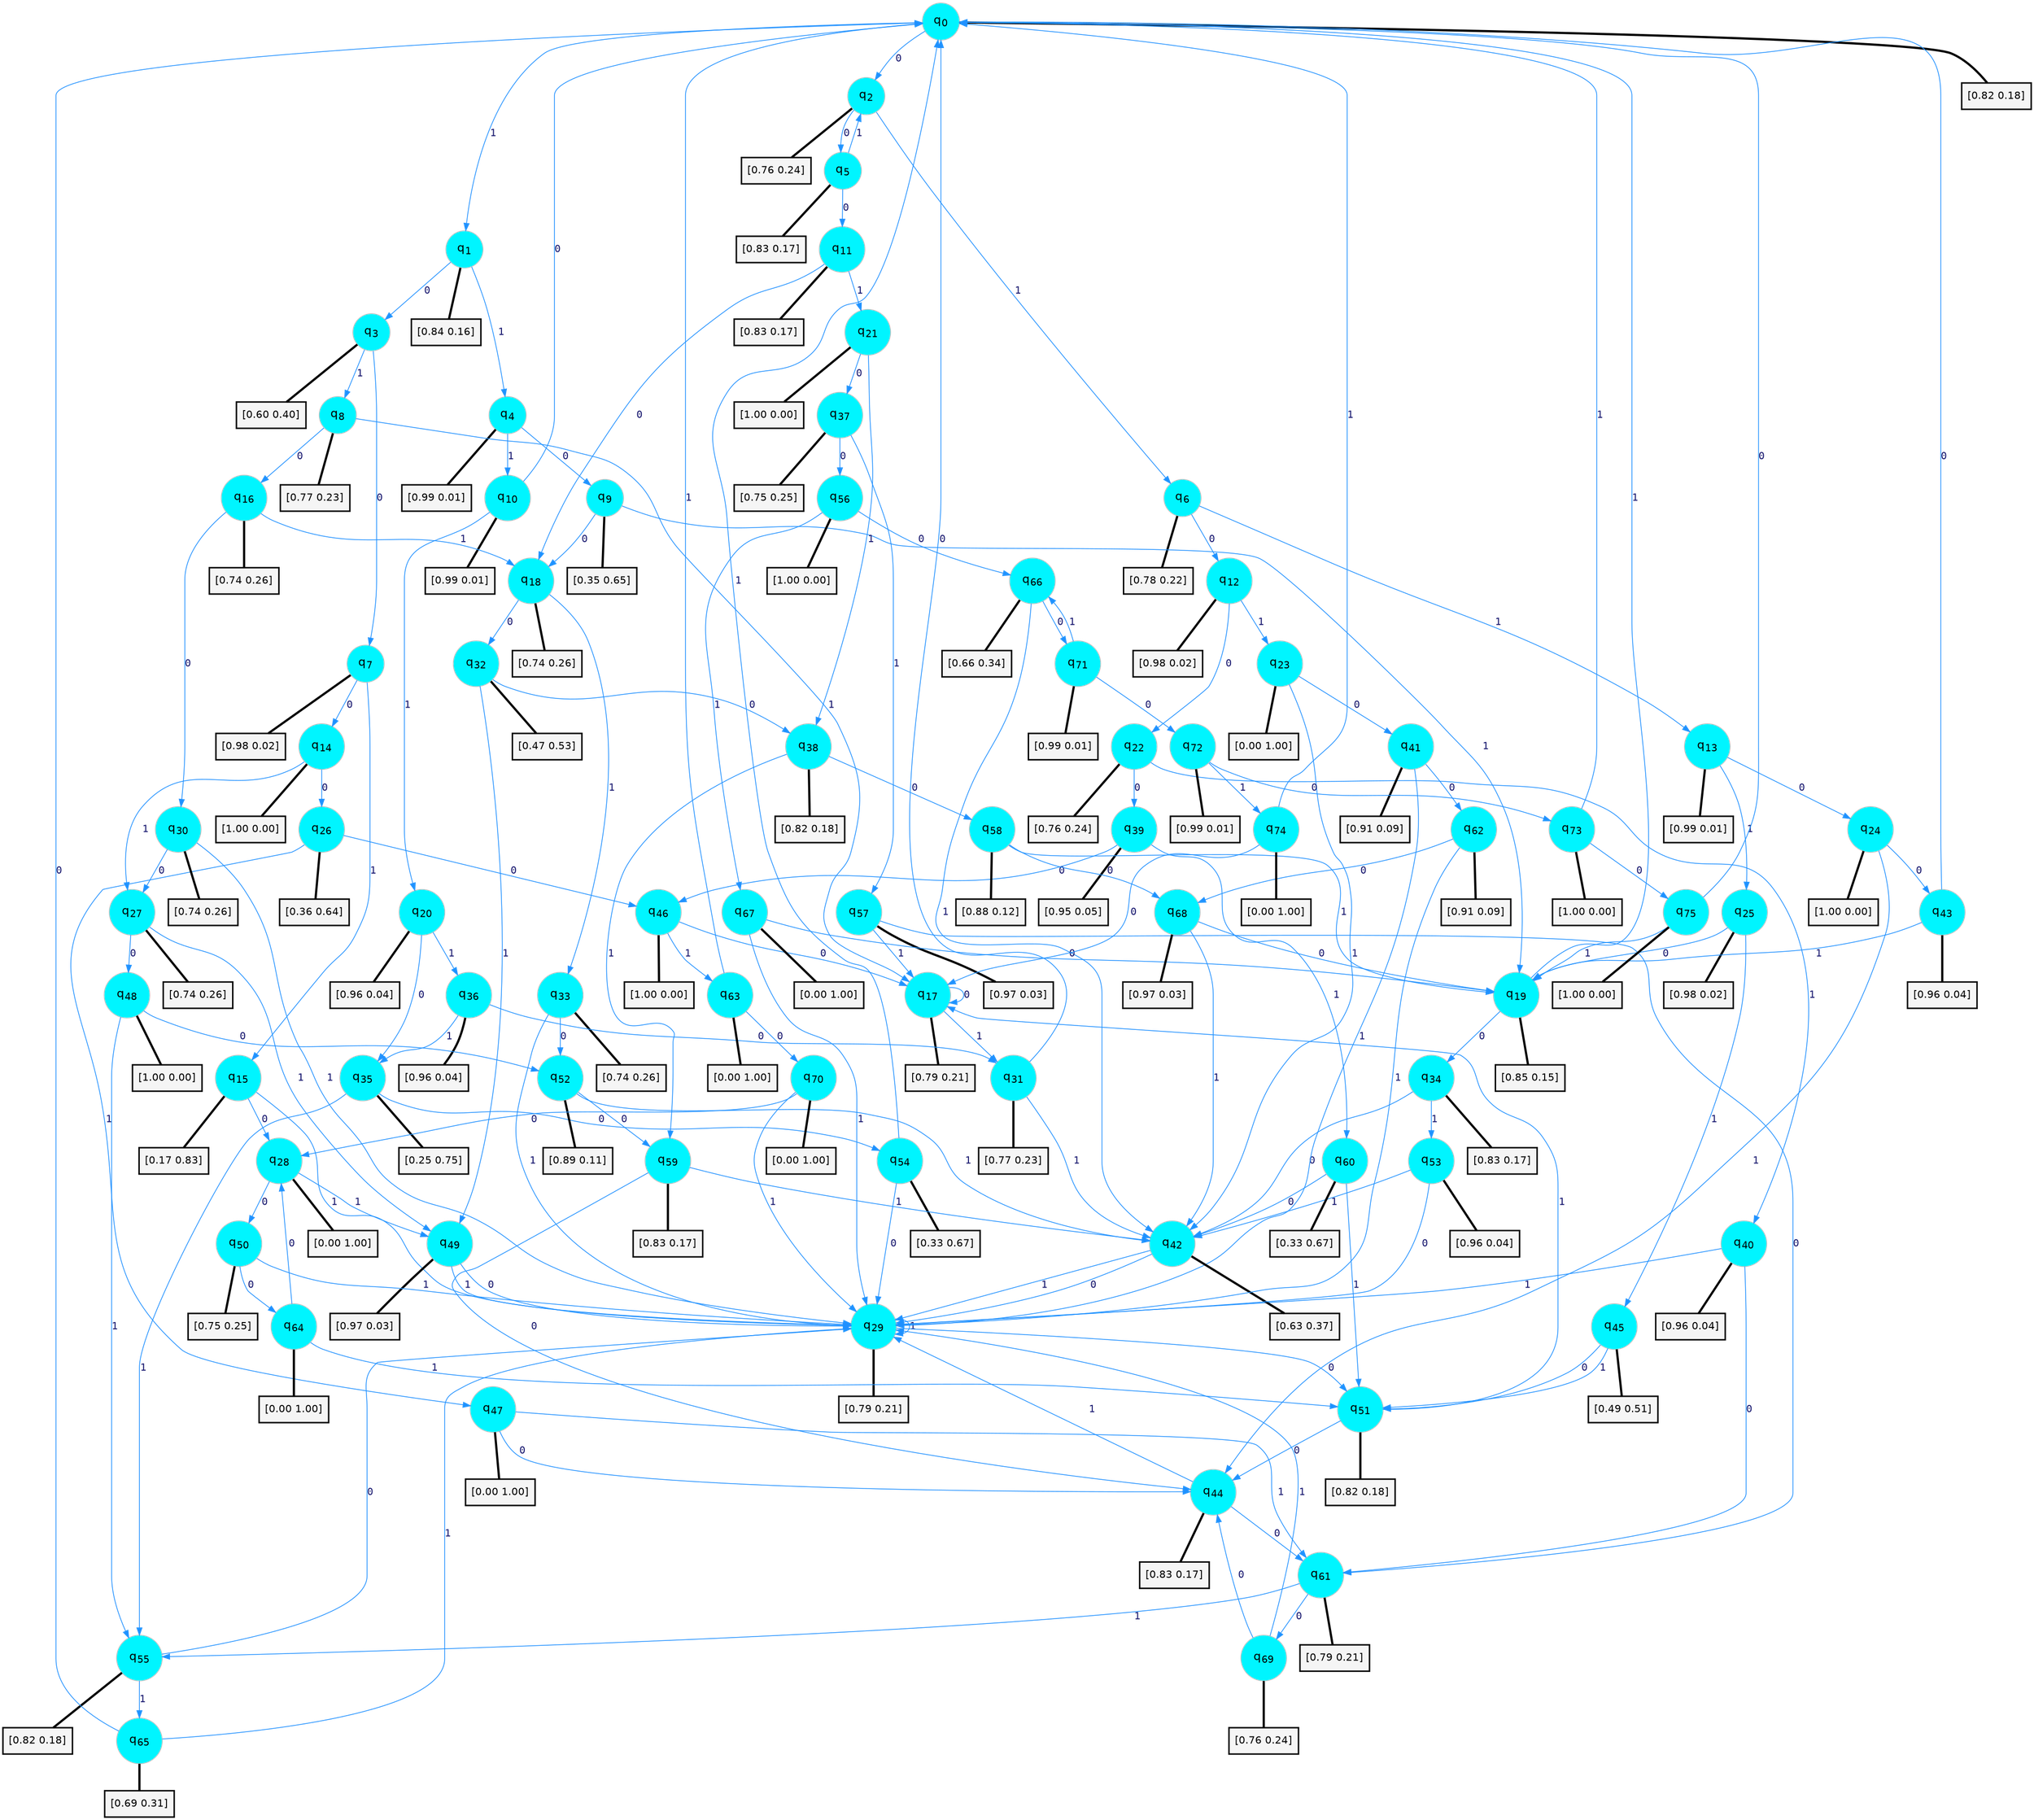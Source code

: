digraph G {
graph [
bgcolor=transparent, dpi=300, rankdir=TD, size="40,25"];
node [
color=gray, fillcolor=turquoise1, fontcolor=black, fontname=Helvetica, fontsize=16, fontweight=bold, shape=circle, style=filled];
edge [
arrowsize=1, color=dodgerblue1, fontcolor=midnightblue, fontname=courier, fontweight=bold, penwidth=1, style=solid, weight=20];
0[label=<q<SUB>0</SUB>>];
1[label=<q<SUB>1</SUB>>];
2[label=<q<SUB>2</SUB>>];
3[label=<q<SUB>3</SUB>>];
4[label=<q<SUB>4</SUB>>];
5[label=<q<SUB>5</SUB>>];
6[label=<q<SUB>6</SUB>>];
7[label=<q<SUB>7</SUB>>];
8[label=<q<SUB>8</SUB>>];
9[label=<q<SUB>9</SUB>>];
10[label=<q<SUB>10</SUB>>];
11[label=<q<SUB>11</SUB>>];
12[label=<q<SUB>12</SUB>>];
13[label=<q<SUB>13</SUB>>];
14[label=<q<SUB>14</SUB>>];
15[label=<q<SUB>15</SUB>>];
16[label=<q<SUB>16</SUB>>];
17[label=<q<SUB>17</SUB>>];
18[label=<q<SUB>18</SUB>>];
19[label=<q<SUB>19</SUB>>];
20[label=<q<SUB>20</SUB>>];
21[label=<q<SUB>21</SUB>>];
22[label=<q<SUB>22</SUB>>];
23[label=<q<SUB>23</SUB>>];
24[label=<q<SUB>24</SUB>>];
25[label=<q<SUB>25</SUB>>];
26[label=<q<SUB>26</SUB>>];
27[label=<q<SUB>27</SUB>>];
28[label=<q<SUB>28</SUB>>];
29[label=<q<SUB>29</SUB>>];
30[label=<q<SUB>30</SUB>>];
31[label=<q<SUB>31</SUB>>];
32[label=<q<SUB>32</SUB>>];
33[label=<q<SUB>33</SUB>>];
34[label=<q<SUB>34</SUB>>];
35[label=<q<SUB>35</SUB>>];
36[label=<q<SUB>36</SUB>>];
37[label=<q<SUB>37</SUB>>];
38[label=<q<SUB>38</SUB>>];
39[label=<q<SUB>39</SUB>>];
40[label=<q<SUB>40</SUB>>];
41[label=<q<SUB>41</SUB>>];
42[label=<q<SUB>42</SUB>>];
43[label=<q<SUB>43</SUB>>];
44[label=<q<SUB>44</SUB>>];
45[label=<q<SUB>45</SUB>>];
46[label=<q<SUB>46</SUB>>];
47[label=<q<SUB>47</SUB>>];
48[label=<q<SUB>48</SUB>>];
49[label=<q<SUB>49</SUB>>];
50[label=<q<SUB>50</SUB>>];
51[label=<q<SUB>51</SUB>>];
52[label=<q<SUB>52</SUB>>];
53[label=<q<SUB>53</SUB>>];
54[label=<q<SUB>54</SUB>>];
55[label=<q<SUB>55</SUB>>];
56[label=<q<SUB>56</SUB>>];
57[label=<q<SUB>57</SUB>>];
58[label=<q<SUB>58</SUB>>];
59[label=<q<SUB>59</SUB>>];
60[label=<q<SUB>60</SUB>>];
61[label=<q<SUB>61</SUB>>];
62[label=<q<SUB>62</SUB>>];
63[label=<q<SUB>63</SUB>>];
64[label=<q<SUB>64</SUB>>];
65[label=<q<SUB>65</SUB>>];
66[label=<q<SUB>66</SUB>>];
67[label=<q<SUB>67</SUB>>];
68[label=<q<SUB>68</SUB>>];
69[label=<q<SUB>69</SUB>>];
70[label=<q<SUB>70</SUB>>];
71[label=<q<SUB>71</SUB>>];
72[label=<q<SUB>72</SUB>>];
73[label=<q<SUB>73</SUB>>];
74[label=<q<SUB>74</SUB>>];
75[label=<q<SUB>75</SUB>>];
76[label="[0.82 0.18]", shape=box,fontcolor=black, fontname=Helvetica, fontsize=14, penwidth=2, fillcolor=whitesmoke,color=black];
77[label="[0.84 0.16]", shape=box,fontcolor=black, fontname=Helvetica, fontsize=14, penwidth=2, fillcolor=whitesmoke,color=black];
78[label="[0.76 0.24]", shape=box,fontcolor=black, fontname=Helvetica, fontsize=14, penwidth=2, fillcolor=whitesmoke,color=black];
79[label="[0.60 0.40]", shape=box,fontcolor=black, fontname=Helvetica, fontsize=14, penwidth=2, fillcolor=whitesmoke,color=black];
80[label="[0.99 0.01]", shape=box,fontcolor=black, fontname=Helvetica, fontsize=14, penwidth=2, fillcolor=whitesmoke,color=black];
81[label="[0.83 0.17]", shape=box,fontcolor=black, fontname=Helvetica, fontsize=14, penwidth=2, fillcolor=whitesmoke,color=black];
82[label="[0.78 0.22]", shape=box,fontcolor=black, fontname=Helvetica, fontsize=14, penwidth=2, fillcolor=whitesmoke,color=black];
83[label="[0.98 0.02]", shape=box,fontcolor=black, fontname=Helvetica, fontsize=14, penwidth=2, fillcolor=whitesmoke,color=black];
84[label="[0.77 0.23]", shape=box,fontcolor=black, fontname=Helvetica, fontsize=14, penwidth=2, fillcolor=whitesmoke,color=black];
85[label="[0.35 0.65]", shape=box,fontcolor=black, fontname=Helvetica, fontsize=14, penwidth=2, fillcolor=whitesmoke,color=black];
86[label="[0.99 0.01]", shape=box,fontcolor=black, fontname=Helvetica, fontsize=14, penwidth=2, fillcolor=whitesmoke,color=black];
87[label="[0.83 0.17]", shape=box,fontcolor=black, fontname=Helvetica, fontsize=14, penwidth=2, fillcolor=whitesmoke,color=black];
88[label="[0.98 0.02]", shape=box,fontcolor=black, fontname=Helvetica, fontsize=14, penwidth=2, fillcolor=whitesmoke,color=black];
89[label="[0.99 0.01]", shape=box,fontcolor=black, fontname=Helvetica, fontsize=14, penwidth=2, fillcolor=whitesmoke,color=black];
90[label="[1.00 0.00]", shape=box,fontcolor=black, fontname=Helvetica, fontsize=14, penwidth=2, fillcolor=whitesmoke,color=black];
91[label="[0.17 0.83]", shape=box,fontcolor=black, fontname=Helvetica, fontsize=14, penwidth=2, fillcolor=whitesmoke,color=black];
92[label="[0.74 0.26]", shape=box,fontcolor=black, fontname=Helvetica, fontsize=14, penwidth=2, fillcolor=whitesmoke,color=black];
93[label="[0.79 0.21]", shape=box,fontcolor=black, fontname=Helvetica, fontsize=14, penwidth=2, fillcolor=whitesmoke,color=black];
94[label="[0.74 0.26]", shape=box,fontcolor=black, fontname=Helvetica, fontsize=14, penwidth=2, fillcolor=whitesmoke,color=black];
95[label="[0.85 0.15]", shape=box,fontcolor=black, fontname=Helvetica, fontsize=14, penwidth=2, fillcolor=whitesmoke,color=black];
96[label="[0.96 0.04]", shape=box,fontcolor=black, fontname=Helvetica, fontsize=14, penwidth=2, fillcolor=whitesmoke,color=black];
97[label="[1.00 0.00]", shape=box,fontcolor=black, fontname=Helvetica, fontsize=14, penwidth=2, fillcolor=whitesmoke,color=black];
98[label="[0.76 0.24]", shape=box,fontcolor=black, fontname=Helvetica, fontsize=14, penwidth=2, fillcolor=whitesmoke,color=black];
99[label="[0.00 1.00]", shape=box,fontcolor=black, fontname=Helvetica, fontsize=14, penwidth=2, fillcolor=whitesmoke,color=black];
100[label="[1.00 0.00]", shape=box,fontcolor=black, fontname=Helvetica, fontsize=14, penwidth=2, fillcolor=whitesmoke,color=black];
101[label="[0.98 0.02]", shape=box,fontcolor=black, fontname=Helvetica, fontsize=14, penwidth=2, fillcolor=whitesmoke,color=black];
102[label="[0.36 0.64]", shape=box,fontcolor=black, fontname=Helvetica, fontsize=14, penwidth=2, fillcolor=whitesmoke,color=black];
103[label="[0.74 0.26]", shape=box,fontcolor=black, fontname=Helvetica, fontsize=14, penwidth=2, fillcolor=whitesmoke,color=black];
104[label="[0.00 1.00]", shape=box,fontcolor=black, fontname=Helvetica, fontsize=14, penwidth=2, fillcolor=whitesmoke,color=black];
105[label="[0.79 0.21]", shape=box,fontcolor=black, fontname=Helvetica, fontsize=14, penwidth=2, fillcolor=whitesmoke,color=black];
106[label="[0.74 0.26]", shape=box,fontcolor=black, fontname=Helvetica, fontsize=14, penwidth=2, fillcolor=whitesmoke,color=black];
107[label="[0.77 0.23]", shape=box,fontcolor=black, fontname=Helvetica, fontsize=14, penwidth=2, fillcolor=whitesmoke,color=black];
108[label="[0.47 0.53]", shape=box,fontcolor=black, fontname=Helvetica, fontsize=14, penwidth=2, fillcolor=whitesmoke,color=black];
109[label="[0.74 0.26]", shape=box,fontcolor=black, fontname=Helvetica, fontsize=14, penwidth=2, fillcolor=whitesmoke,color=black];
110[label="[0.83 0.17]", shape=box,fontcolor=black, fontname=Helvetica, fontsize=14, penwidth=2, fillcolor=whitesmoke,color=black];
111[label="[0.25 0.75]", shape=box,fontcolor=black, fontname=Helvetica, fontsize=14, penwidth=2, fillcolor=whitesmoke,color=black];
112[label="[0.96 0.04]", shape=box,fontcolor=black, fontname=Helvetica, fontsize=14, penwidth=2, fillcolor=whitesmoke,color=black];
113[label="[0.75 0.25]", shape=box,fontcolor=black, fontname=Helvetica, fontsize=14, penwidth=2, fillcolor=whitesmoke,color=black];
114[label="[0.82 0.18]", shape=box,fontcolor=black, fontname=Helvetica, fontsize=14, penwidth=2, fillcolor=whitesmoke,color=black];
115[label="[0.95 0.05]", shape=box,fontcolor=black, fontname=Helvetica, fontsize=14, penwidth=2, fillcolor=whitesmoke,color=black];
116[label="[0.96 0.04]", shape=box,fontcolor=black, fontname=Helvetica, fontsize=14, penwidth=2, fillcolor=whitesmoke,color=black];
117[label="[0.91 0.09]", shape=box,fontcolor=black, fontname=Helvetica, fontsize=14, penwidth=2, fillcolor=whitesmoke,color=black];
118[label="[0.63 0.37]", shape=box,fontcolor=black, fontname=Helvetica, fontsize=14, penwidth=2, fillcolor=whitesmoke,color=black];
119[label="[0.96 0.04]", shape=box,fontcolor=black, fontname=Helvetica, fontsize=14, penwidth=2, fillcolor=whitesmoke,color=black];
120[label="[0.83 0.17]", shape=box,fontcolor=black, fontname=Helvetica, fontsize=14, penwidth=2, fillcolor=whitesmoke,color=black];
121[label="[0.49 0.51]", shape=box,fontcolor=black, fontname=Helvetica, fontsize=14, penwidth=2, fillcolor=whitesmoke,color=black];
122[label="[1.00 0.00]", shape=box,fontcolor=black, fontname=Helvetica, fontsize=14, penwidth=2, fillcolor=whitesmoke,color=black];
123[label="[0.00 1.00]", shape=box,fontcolor=black, fontname=Helvetica, fontsize=14, penwidth=2, fillcolor=whitesmoke,color=black];
124[label="[1.00 0.00]", shape=box,fontcolor=black, fontname=Helvetica, fontsize=14, penwidth=2, fillcolor=whitesmoke,color=black];
125[label="[0.97 0.03]", shape=box,fontcolor=black, fontname=Helvetica, fontsize=14, penwidth=2, fillcolor=whitesmoke,color=black];
126[label="[0.75 0.25]", shape=box,fontcolor=black, fontname=Helvetica, fontsize=14, penwidth=2, fillcolor=whitesmoke,color=black];
127[label="[0.82 0.18]", shape=box,fontcolor=black, fontname=Helvetica, fontsize=14, penwidth=2, fillcolor=whitesmoke,color=black];
128[label="[0.89 0.11]", shape=box,fontcolor=black, fontname=Helvetica, fontsize=14, penwidth=2, fillcolor=whitesmoke,color=black];
129[label="[0.96 0.04]", shape=box,fontcolor=black, fontname=Helvetica, fontsize=14, penwidth=2, fillcolor=whitesmoke,color=black];
130[label="[0.33 0.67]", shape=box,fontcolor=black, fontname=Helvetica, fontsize=14, penwidth=2, fillcolor=whitesmoke,color=black];
131[label="[0.82 0.18]", shape=box,fontcolor=black, fontname=Helvetica, fontsize=14, penwidth=2, fillcolor=whitesmoke,color=black];
132[label="[1.00 0.00]", shape=box,fontcolor=black, fontname=Helvetica, fontsize=14, penwidth=2, fillcolor=whitesmoke,color=black];
133[label="[0.97 0.03]", shape=box,fontcolor=black, fontname=Helvetica, fontsize=14, penwidth=2, fillcolor=whitesmoke,color=black];
134[label="[0.88 0.12]", shape=box,fontcolor=black, fontname=Helvetica, fontsize=14, penwidth=2, fillcolor=whitesmoke,color=black];
135[label="[0.83 0.17]", shape=box,fontcolor=black, fontname=Helvetica, fontsize=14, penwidth=2, fillcolor=whitesmoke,color=black];
136[label="[0.33 0.67]", shape=box,fontcolor=black, fontname=Helvetica, fontsize=14, penwidth=2, fillcolor=whitesmoke,color=black];
137[label="[0.79 0.21]", shape=box,fontcolor=black, fontname=Helvetica, fontsize=14, penwidth=2, fillcolor=whitesmoke,color=black];
138[label="[0.91 0.09]", shape=box,fontcolor=black, fontname=Helvetica, fontsize=14, penwidth=2, fillcolor=whitesmoke,color=black];
139[label="[0.00 1.00]", shape=box,fontcolor=black, fontname=Helvetica, fontsize=14, penwidth=2, fillcolor=whitesmoke,color=black];
140[label="[0.00 1.00]", shape=box,fontcolor=black, fontname=Helvetica, fontsize=14, penwidth=2, fillcolor=whitesmoke,color=black];
141[label="[0.69 0.31]", shape=box,fontcolor=black, fontname=Helvetica, fontsize=14, penwidth=2, fillcolor=whitesmoke,color=black];
142[label="[0.66 0.34]", shape=box,fontcolor=black, fontname=Helvetica, fontsize=14, penwidth=2, fillcolor=whitesmoke,color=black];
143[label="[0.00 1.00]", shape=box,fontcolor=black, fontname=Helvetica, fontsize=14, penwidth=2, fillcolor=whitesmoke,color=black];
144[label="[0.97 0.03]", shape=box,fontcolor=black, fontname=Helvetica, fontsize=14, penwidth=2, fillcolor=whitesmoke,color=black];
145[label="[0.76 0.24]", shape=box,fontcolor=black, fontname=Helvetica, fontsize=14, penwidth=2, fillcolor=whitesmoke,color=black];
146[label="[0.00 1.00]", shape=box,fontcolor=black, fontname=Helvetica, fontsize=14, penwidth=2, fillcolor=whitesmoke,color=black];
147[label="[0.99 0.01]", shape=box,fontcolor=black, fontname=Helvetica, fontsize=14, penwidth=2, fillcolor=whitesmoke,color=black];
148[label="[0.99 0.01]", shape=box,fontcolor=black, fontname=Helvetica, fontsize=14, penwidth=2, fillcolor=whitesmoke,color=black];
149[label="[1.00 0.00]", shape=box,fontcolor=black, fontname=Helvetica, fontsize=14, penwidth=2, fillcolor=whitesmoke,color=black];
150[label="[0.00 1.00]", shape=box,fontcolor=black, fontname=Helvetica, fontsize=14, penwidth=2, fillcolor=whitesmoke,color=black];
151[label="[1.00 0.00]", shape=box,fontcolor=black, fontname=Helvetica, fontsize=14, penwidth=2, fillcolor=whitesmoke,color=black];
0->2 [label=0];
0->1 [label=1];
0->76 [arrowhead=none, penwidth=3,color=black];
1->3 [label=0];
1->4 [label=1];
1->77 [arrowhead=none, penwidth=3,color=black];
2->5 [label=0];
2->6 [label=1];
2->78 [arrowhead=none, penwidth=3,color=black];
3->7 [label=0];
3->8 [label=1];
3->79 [arrowhead=none, penwidth=3,color=black];
4->9 [label=0];
4->10 [label=1];
4->80 [arrowhead=none, penwidth=3,color=black];
5->11 [label=0];
5->2 [label=1];
5->81 [arrowhead=none, penwidth=3,color=black];
6->12 [label=0];
6->13 [label=1];
6->82 [arrowhead=none, penwidth=3,color=black];
7->14 [label=0];
7->15 [label=1];
7->83 [arrowhead=none, penwidth=3,color=black];
8->16 [label=0];
8->17 [label=1];
8->84 [arrowhead=none, penwidth=3,color=black];
9->18 [label=0];
9->19 [label=1];
9->85 [arrowhead=none, penwidth=3,color=black];
10->0 [label=0];
10->20 [label=1];
10->86 [arrowhead=none, penwidth=3,color=black];
11->18 [label=0];
11->21 [label=1];
11->87 [arrowhead=none, penwidth=3,color=black];
12->22 [label=0];
12->23 [label=1];
12->88 [arrowhead=none, penwidth=3,color=black];
13->24 [label=0];
13->25 [label=1];
13->89 [arrowhead=none, penwidth=3,color=black];
14->26 [label=0];
14->27 [label=1];
14->90 [arrowhead=none, penwidth=3,color=black];
15->28 [label=0];
15->29 [label=1];
15->91 [arrowhead=none, penwidth=3,color=black];
16->30 [label=0];
16->18 [label=1];
16->92 [arrowhead=none, penwidth=3,color=black];
17->17 [label=0];
17->31 [label=1];
17->93 [arrowhead=none, penwidth=3,color=black];
18->32 [label=0];
18->33 [label=1];
18->94 [arrowhead=none, penwidth=3,color=black];
19->34 [label=0];
19->0 [label=1];
19->95 [arrowhead=none, penwidth=3,color=black];
20->35 [label=0];
20->36 [label=1];
20->96 [arrowhead=none, penwidth=3,color=black];
21->37 [label=0];
21->38 [label=1];
21->97 [arrowhead=none, penwidth=3,color=black];
22->39 [label=0];
22->40 [label=1];
22->98 [arrowhead=none, penwidth=3,color=black];
23->41 [label=0];
23->42 [label=1];
23->99 [arrowhead=none, penwidth=3,color=black];
24->43 [label=0];
24->44 [label=1];
24->100 [arrowhead=none, penwidth=3,color=black];
25->19 [label=0];
25->45 [label=1];
25->101 [arrowhead=none, penwidth=3,color=black];
26->46 [label=0];
26->47 [label=1];
26->102 [arrowhead=none, penwidth=3,color=black];
27->48 [label=0];
27->49 [label=1];
27->103 [arrowhead=none, penwidth=3,color=black];
28->50 [label=0];
28->49 [label=1];
28->104 [arrowhead=none, penwidth=3,color=black];
29->51 [label=0];
29->29 [label=1];
29->105 [arrowhead=none, penwidth=3,color=black];
30->27 [label=0];
30->29 [label=1];
30->106 [arrowhead=none, penwidth=3,color=black];
31->0 [label=0];
31->42 [label=1];
31->107 [arrowhead=none, penwidth=3,color=black];
32->38 [label=0];
32->49 [label=1];
32->108 [arrowhead=none, penwidth=3,color=black];
33->52 [label=0];
33->29 [label=1];
33->109 [arrowhead=none, penwidth=3,color=black];
34->42 [label=0];
34->53 [label=1];
34->110 [arrowhead=none, penwidth=3,color=black];
35->54 [label=0];
35->55 [label=1];
35->111 [arrowhead=none, penwidth=3,color=black];
36->31 [label=0];
36->35 [label=1];
36->112 [arrowhead=none, penwidth=3,color=black];
37->56 [label=0];
37->57 [label=1];
37->113 [arrowhead=none, penwidth=3,color=black];
38->58 [label=0];
38->59 [label=1];
38->114 [arrowhead=none, penwidth=3,color=black];
39->46 [label=0];
39->60 [label=1];
39->115 [arrowhead=none, penwidth=3,color=black];
40->61 [label=0];
40->29 [label=1];
40->116 [arrowhead=none, penwidth=3,color=black];
41->62 [label=0];
41->29 [label=1];
41->117 [arrowhead=none, penwidth=3,color=black];
42->29 [label=0];
42->29 [label=1];
42->118 [arrowhead=none, penwidth=3,color=black];
43->0 [label=0];
43->19 [label=1];
43->119 [arrowhead=none, penwidth=3,color=black];
44->61 [label=0];
44->29 [label=1];
44->120 [arrowhead=none, penwidth=3,color=black];
45->51 [label=0];
45->51 [label=1];
45->121 [arrowhead=none, penwidth=3,color=black];
46->17 [label=0];
46->63 [label=1];
46->122 [arrowhead=none, penwidth=3,color=black];
47->44 [label=0];
47->61 [label=1];
47->123 [arrowhead=none, penwidth=3,color=black];
48->52 [label=0];
48->55 [label=1];
48->124 [arrowhead=none, penwidth=3,color=black];
49->29 [label=0];
49->29 [label=1];
49->125 [arrowhead=none, penwidth=3,color=black];
50->64 [label=0];
50->29 [label=1];
50->126 [arrowhead=none, penwidth=3,color=black];
51->44 [label=0];
51->17 [label=1];
51->127 [arrowhead=none, penwidth=3,color=black];
52->59 [label=0];
52->42 [label=1];
52->128 [arrowhead=none, penwidth=3,color=black];
53->29 [label=0];
53->42 [label=1];
53->129 [arrowhead=none, penwidth=3,color=black];
54->29 [label=0];
54->0 [label=1];
54->130 [arrowhead=none, penwidth=3,color=black];
55->29 [label=0];
55->65 [label=1];
55->131 [arrowhead=none, penwidth=3,color=black];
56->66 [label=0];
56->67 [label=1];
56->132 [arrowhead=none, penwidth=3,color=black];
57->61 [label=0];
57->17 [label=1];
57->133 [arrowhead=none, penwidth=3,color=black];
58->68 [label=0];
58->19 [label=1];
58->134 [arrowhead=none, penwidth=3,color=black];
59->44 [label=0];
59->42 [label=1];
59->135 [arrowhead=none, penwidth=3,color=black];
60->42 [label=0];
60->51 [label=1];
60->136 [arrowhead=none, penwidth=3,color=black];
61->69 [label=0];
61->55 [label=1];
61->137 [arrowhead=none, penwidth=3,color=black];
62->68 [label=0];
62->29 [label=1];
62->138 [arrowhead=none, penwidth=3,color=black];
63->70 [label=0];
63->0 [label=1];
63->139 [arrowhead=none, penwidth=3,color=black];
64->28 [label=0];
64->51 [label=1];
64->140 [arrowhead=none, penwidth=3,color=black];
65->0 [label=0];
65->29 [label=1];
65->141 [arrowhead=none, penwidth=3,color=black];
66->71 [label=0];
66->42 [label=1];
66->142 [arrowhead=none, penwidth=3,color=black];
67->19 [label=0];
67->29 [label=1];
67->143 [arrowhead=none, penwidth=3,color=black];
68->19 [label=0];
68->42 [label=1];
68->144 [arrowhead=none, penwidth=3,color=black];
69->44 [label=0];
69->29 [label=1];
69->145 [arrowhead=none, penwidth=3,color=black];
70->28 [label=0];
70->29 [label=1];
70->146 [arrowhead=none, penwidth=3,color=black];
71->72 [label=0];
71->66 [label=1];
71->147 [arrowhead=none, penwidth=3,color=black];
72->73 [label=0];
72->74 [label=1];
72->148 [arrowhead=none, penwidth=3,color=black];
73->75 [label=0];
73->0 [label=1];
73->149 [arrowhead=none, penwidth=3,color=black];
74->17 [label=0];
74->0 [label=1];
74->150 [arrowhead=none, penwidth=3,color=black];
75->0 [label=0];
75->19 [label=1];
75->151 [arrowhead=none, penwidth=3,color=black];
}
